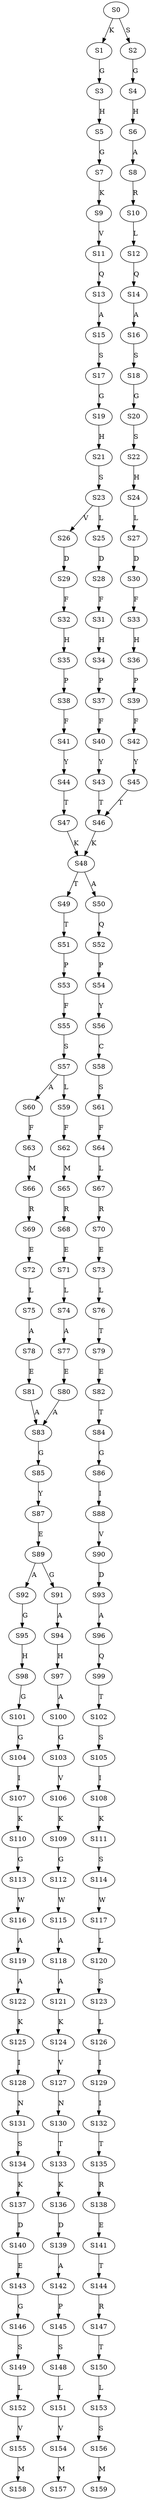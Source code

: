 strict digraph  {
	S0 -> S1 [ label = K ];
	S0 -> S2 [ label = S ];
	S1 -> S3 [ label = G ];
	S2 -> S4 [ label = G ];
	S3 -> S5 [ label = H ];
	S4 -> S6 [ label = H ];
	S5 -> S7 [ label = G ];
	S6 -> S8 [ label = A ];
	S7 -> S9 [ label = K ];
	S8 -> S10 [ label = R ];
	S9 -> S11 [ label = V ];
	S10 -> S12 [ label = L ];
	S11 -> S13 [ label = Q ];
	S12 -> S14 [ label = Q ];
	S13 -> S15 [ label = A ];
	S14 -> S16 [ label = A ];
	S15 -> S17 [ label = S ];
	S16 -> S18 [ label = S ];
	S17 -> S19 [ label = G ];
	S18 -> S20 [ label = G ];
	S19 -> S21 [ label = H ];
	S20 -> S22 [ label = S ];
	S21 -> S23 [ label = S ];
	S22 -> S24 [ label = H ];
	S23 -> S25 [ label = L ];
	S23 -> S26 [ label = V ];
	S24 -> S27 [ label = L ];
	S25 -> S28 [ label = D ];
	S26 -> S29 [ label = D ];
	S27 -> S30 [ label = D ];
	S28 -> S31 [ label = F ];
	S29 -> S32 [ label = F ];
	S30 -> S33 [ label = F ];
	S31 -> S34 [ label = H ];
	S32 -> S35 [ label = H ];
	S33 -> S36 [ label = H ];
	S34 -> S37 [ label = P ];
	S35 -> S38 [ label = P ];
	S36 -> S39 [ label = P ];
	S37 -> S40 [ label = F ];
	S38 -> S41 [ label = F ];
	S39 -> S42 [ label = F ];
	S40 -> S43 [ label = Y ];
	S41 -> S44 [ label = Y ];
	S42 -> S45 [ label = Y ];
	S43 -> S46 [ label = T ];
	S44 -> S47 [ label = T ];
	S45 -> S46 [ label = T ];
	S46 -> S48 [ label = K ];
	S47 -> S48 [ label = K ];
	S48 -> S49 [ label = T ];
	S48 -> S50 [ label = A ];
	S49 -> S51 [ label = T ];
	S50 -> S52 [ label = Q ];
	S51 -> S53 [ label = P ];
	S52 -> S54 [ label = P ];
	S53 -> S55 [ label = F ];
	S54 -> S56 [ label = Y ];
	S55 -> S57 [ label = S ];
	S56 -> S58 [ label = C ];
	S57 -> S59 [ label = L ];
	S57 -> S60 [ label = A ];
	S58 -> S61 [ label = S ];
	S59 -> S62 [ label = F ];
	S60 -> S63 [ label = F ];
	S61 -> S64 [ label = F ];
	S62 -> S65 [ label = M ];
	S63 -> S66 [ label = M ];
	S64 -> S67 [ label = L ];
	S65 -> S68 [ label = R ];
	S66 -> S69 [ label = R ];
	S67 -> S70 [ label = R ];
	S68 -> S71 [ label = E ];
	S69 -> S72 [ label = E ];
	S70 -> S73 [ label = E ];
	S71 -> S74 [ label = L ];
	S72 -> S75 [ label = L ];
	S73 -> S76 [ label = L ];
	S74 -> S77 [ label = A ];
	S75 -> S78 [ label = A ];
	S76 -> S79 [ label = T ];
	S77 -> S80 [ label = E ];
	S78 -> S81 [ label = E ];
	S79 -> S82 [ label = E ];
	S80 -> S83 [ label = A ];
	S81 -> S83 [ label = A ];
	S82 -> S84 [ label = T ];
	S83 -> S85 [ label = G ];
	S84 -> S86 [ label = G ];
	S85 -> S87 [ label = Y ];
	S86 -> S88 [ label = I ];
	S87 -> S89 [ label = E ];
	S88 -> S90 [ label = V ];
	S89 -> S91 [ label = G ];
	S89 -> S92 [ label = A ];
	S90 -> S93 [ label = D ];
	S91 -> S94 [ label = A ];
	S92 -> S95 [ label = G ];
	S93 -> S96 [ label = A ];
	S94 -> S97 [ label = H ];
	S95 -> S98 [ label = H ];
	S96 -> S99 [ label = Q ];
	S97 -> S100 [ label = A ];
	S98 -> S101 [ label = G ];
	S99 -> S102 [ label = T ];
	S100 -> S103 [ label = G ];
	S101 -> S104 [ label = G ];
	S102 -> S105 [ label = S ];
	S103 -> S106 [ label = V ];
	S104 -> S107 [ label = I ];
	S105 -> S108 [ label = I ];
	S106 -> S109 [ label = K ];
	S107 -> S110 [ label = K ];
	S108 -> S111 [ label = K ];
	S109 -> S112 [ label = G ];
	S110 -> S113 [ label = G ];
	S111 -> S114 [ label = S ];
	S112 -> S115 [ label = W ];
	S113 -> S116 [ label = W ];
	S114 -> S117 [ label = W ];
	S115 -> S118 [ label = A ];
	S116 -> S119 [ label = A ];
	S117 -> S120 [ label = L ];
	S118 -> S121 [ label = A ];
	S119 -> S122 [ label = A ];
	S120 -> S123 [ label = S ];
	S121 -> S124 [ label = K ];
	S122 -> S125 [ label = K ];
	S123 -> S126 [ label = L ];
	S124 -> S127 [ label = V ];
	S125 -> S128 [ label = I ];
	S126 -> S129 [ label = I ];
	S127 -> S130 [ label = N ];
	S128 -> S131 [ label = N ];
	S129 -> S132 [ label = I ];
	S130 -> S133 [ label = T ];
	S131 -> S134 [ label = S ];
	S132 -> S135 [ label = T ];
	S133 -> S136 [ label = K ];
	S134 -> S137 [ label = K ];
	S135 -> S138 [ label = R ];
	S136 -> S139 [ label = D ];
	S137 -> S140 [ label = D ];
	S138 -> S141 [ label = E ];
	S139 -> S142 [ label = A ];
	S140 -> S143 [ label = E ];
	S141 -> S144 [ label = T ];
	S142 -> S145 [ label = P ];
	S143 -> S146 [ label = G ];
	S144 -> S147 [ label = R ];
	S145 -> S148 [ label = S ];
	S146 -> S149 [ label = S ];
	S147 -> S150 [ label = T ];
	S148 -> S151 [ label = L ];
	S149 -> S152 [ label = L ];
	S150 -> S153 [ label = L ];
	S151 -> S154 [ label = V ];
	S152 -> S155 [ label = V ];
	S153 -> S156 [ label = S ];
	S154 -> S157 [ label = M ];
	S155 -> S158 [ label = M ];
	S156 -> S159 [ label = M ];
}
